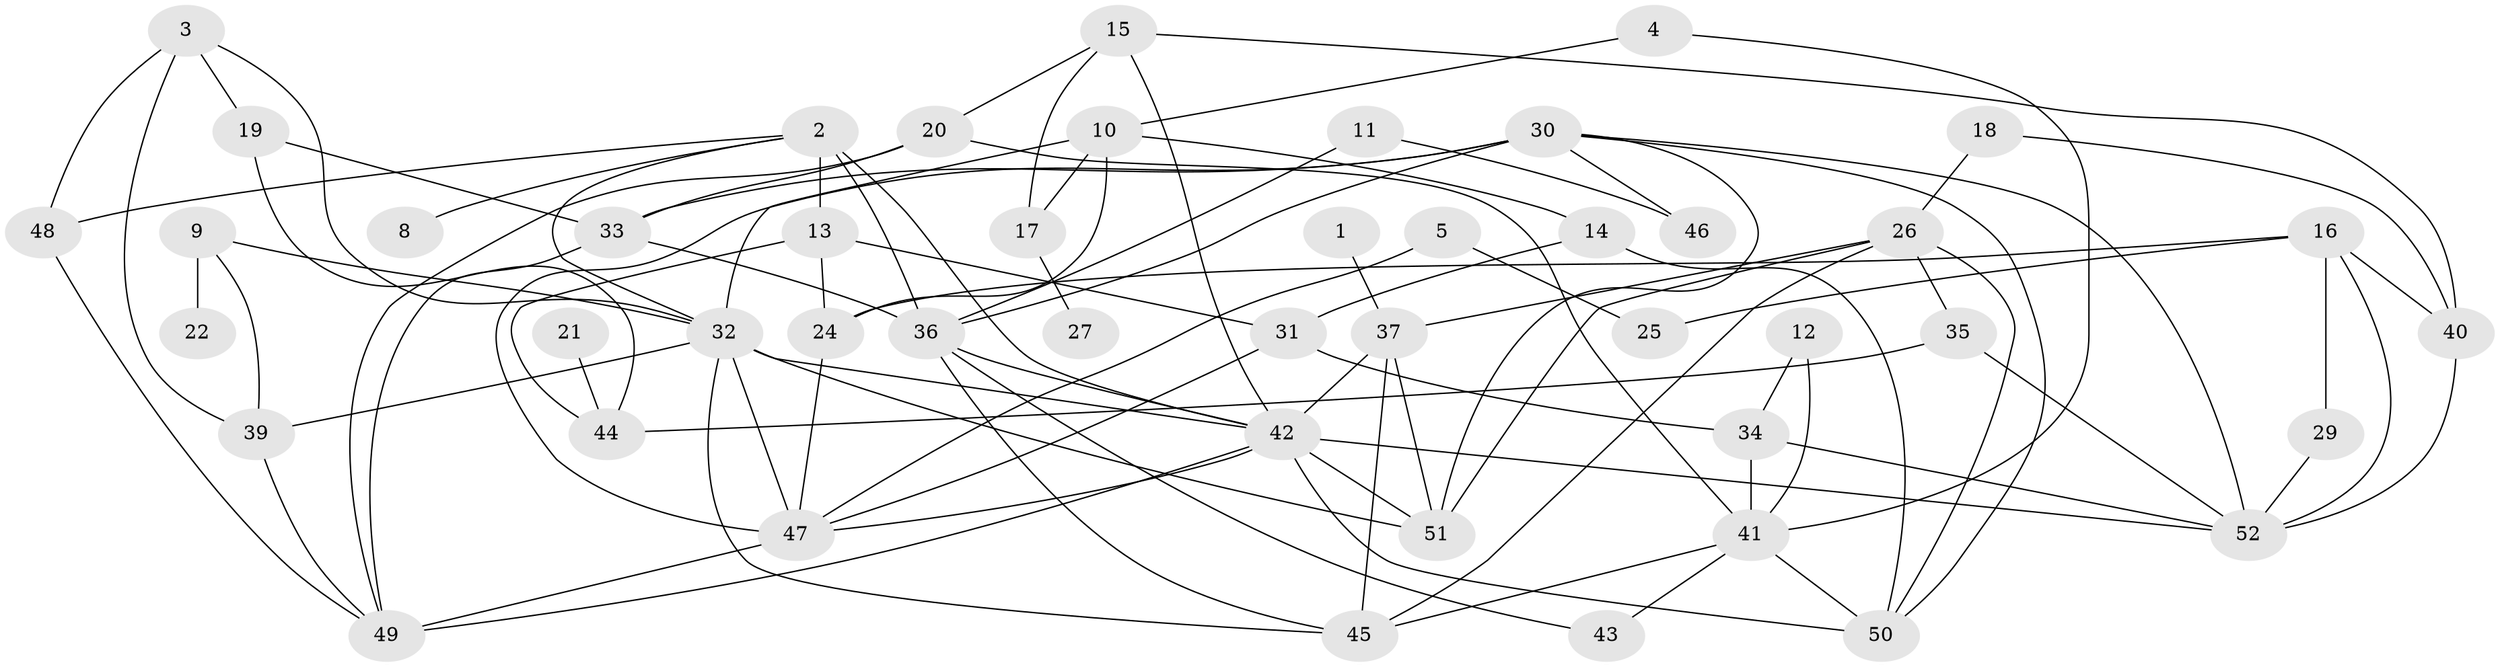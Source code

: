 // original degree distribution, {3: 0.234375, 5: 0.09375, 1: 0.171875, 2: 0.234375, 4: 0.1953125, 6: 0.03125, 0: 0.0390625}
// Generated by graph-tools (version 1.1) at 2025/35/03/04/25 23:35:44]
// undirected, 47 vertices, 94 edges
graph export_dot {
  node [color=gray90,style=filled];
  1;
  2;
  3;
  4;
  5;
  8;
  9;
  10;
  11;
  12;
  13;
  14;
  15;
  16;
  17;
  18;
  19;
  20;
  21;
  22;
  24;
  25;
  26;
  27;
  29;
  30;
  31;
  32;
  33;
  34;
  35;
  36;
  37;
  39;
  40;
  41;
  42;
  43;
  44;
  45;
  46;
  47;
  48;
  49;
  50;
  51;
  52;
  1 -- 37 [weight=1.0];
  2 -- 8 [weight=1.0];
  2 -- 13 [weight=1.0];
  2 -- 32 [weight=1.0];
  2 -- 36 [weight=2.0];
  2 -- 42 [weight=1.0];
  2 -- 48 [weight=1.0];
  3 -- 19 [weight=1.0];
  3 -- 32 [weight=1.0];
  3 -- 39 [weight=1.0];
  3 -- 48 [weight=1.0];
  4 -- 10 [weight=1.0];
  4 -- 41 [weight=1.0];
  5 -- 25 [weight=1.0];
  5 -- 47 [weight=1.0];
  9 -- 22 [weight=1.0];
  9 -- 32 [weight=1.0];
  9 -- 39 [weight=1.0];
  10 -- 14 [weight=1.0];
  10 -- 17 [weight=1.0];
  10 -- 24 [weight=2.0];
  10 -- 32 [weight=1.0];
  11 -- 36 [weight=1.0];
  11 -- 46 [weight=1.0];
  12 -- 34 [weight=1.0];
  12 -- 41 [weight=1.0];
  13 -- 24 [weight=1.0];
  13 -- 31 [weight=2.0];
  13 -- 44 [weight=1.0];
  14 -- 31 [weight=1.0];
  14 -- 50 [weight=1.0];
  15 -- 17 [weight=1.0];
  15 -- 20 [weight=1.0];
  15 -- 40 [weight=1.0];
  15 -- 42 [weight=1.0];
  16 -- 24 [weight=1.0];
  16 -- 25 [weight=1.0];
  16 -- 29 [weight=1.0];
  16 -- 40 [weight=1.0];
  16 -- 52 [weight=1.0];
  17 -- 27 [weight=1.0];
  18 -- 26 [weight=1.0];
  18 -- 40 [weight=1.0];
  19 -- 33 [weight=1.0];
  19 -- 44 [weight=1.0];
  20 -- 33 [weight=1.0];
  20 -- 41 [weight=1.0];
  20 -- 49 [weight=1.0];
  21 -- 44 [weight=1.0];
  24 -- 47 [weight=1.0];
  26 -- 35 [weight=1.0];
  26 -- 37 [weight=1.0];
  26 -- 45 [weight=1.0];
  26 -- 50 [weight=1.0];
  26 -- 51 [weight=1.0];
  29 -- 52 [weight=1.0];
  30 -- 33 [weight=1.0];
  30 -- 36 [weight=1.0];
  30 -- 46 [weight=1.0];
  30 -- 47 [weight=2.0];
  30 -- 50 [weight=1.0];
  30 -- 51 [weight=1.0];
  30 -- 52 [weight=1.0];
  31 -- 34 [weight=2.0];
  31 -- 47 [weight=1.0];
  32 -- 39 [weight=1.0];
  32 -- 42 [weight=1.0];
  32 -- 45 [weight=1.0];
  32 -- 47 [weight=1.0];
  32 -- 51 [weight=1.0];
  33 -- 36 [weight=1.0];
  33 -- 49 [weight=1.0];
  34 -- 41 [weight=1.0];
  34 -- 52 [weight=1.0];
  35 -- 44 [weight=1.0];
  35 -- 52 [weight=1.0];
  36 -- 42 [weight=1.0];
  36 -- 43 [weight=1.0];
  36 -- 45 [weight=1.0];
  37 -- 42 [weight=1.0];
  37 -- 45 [weight=1.0];
  37 -- 51 [weight=1.0];
  39 -- 49 [weight=1.0];
  40 -- 52 [weight=1.0];
  41 -- 43 [weight=1.0];
  41 -- 45 [weight=1.0];
  41 -- 50 [weight=1.0];
  42 -- 47 [weight=1.0];
  42 -- 49 [weight=1.0];
  42 -- 50 [weight=1.0];
  42 -- 51 [weight=2.0];
  42 -- 52 [weight=1.0];
  47 -- 49 [weight=2.0];
  48 -- 49 [weight=1.0];
}
